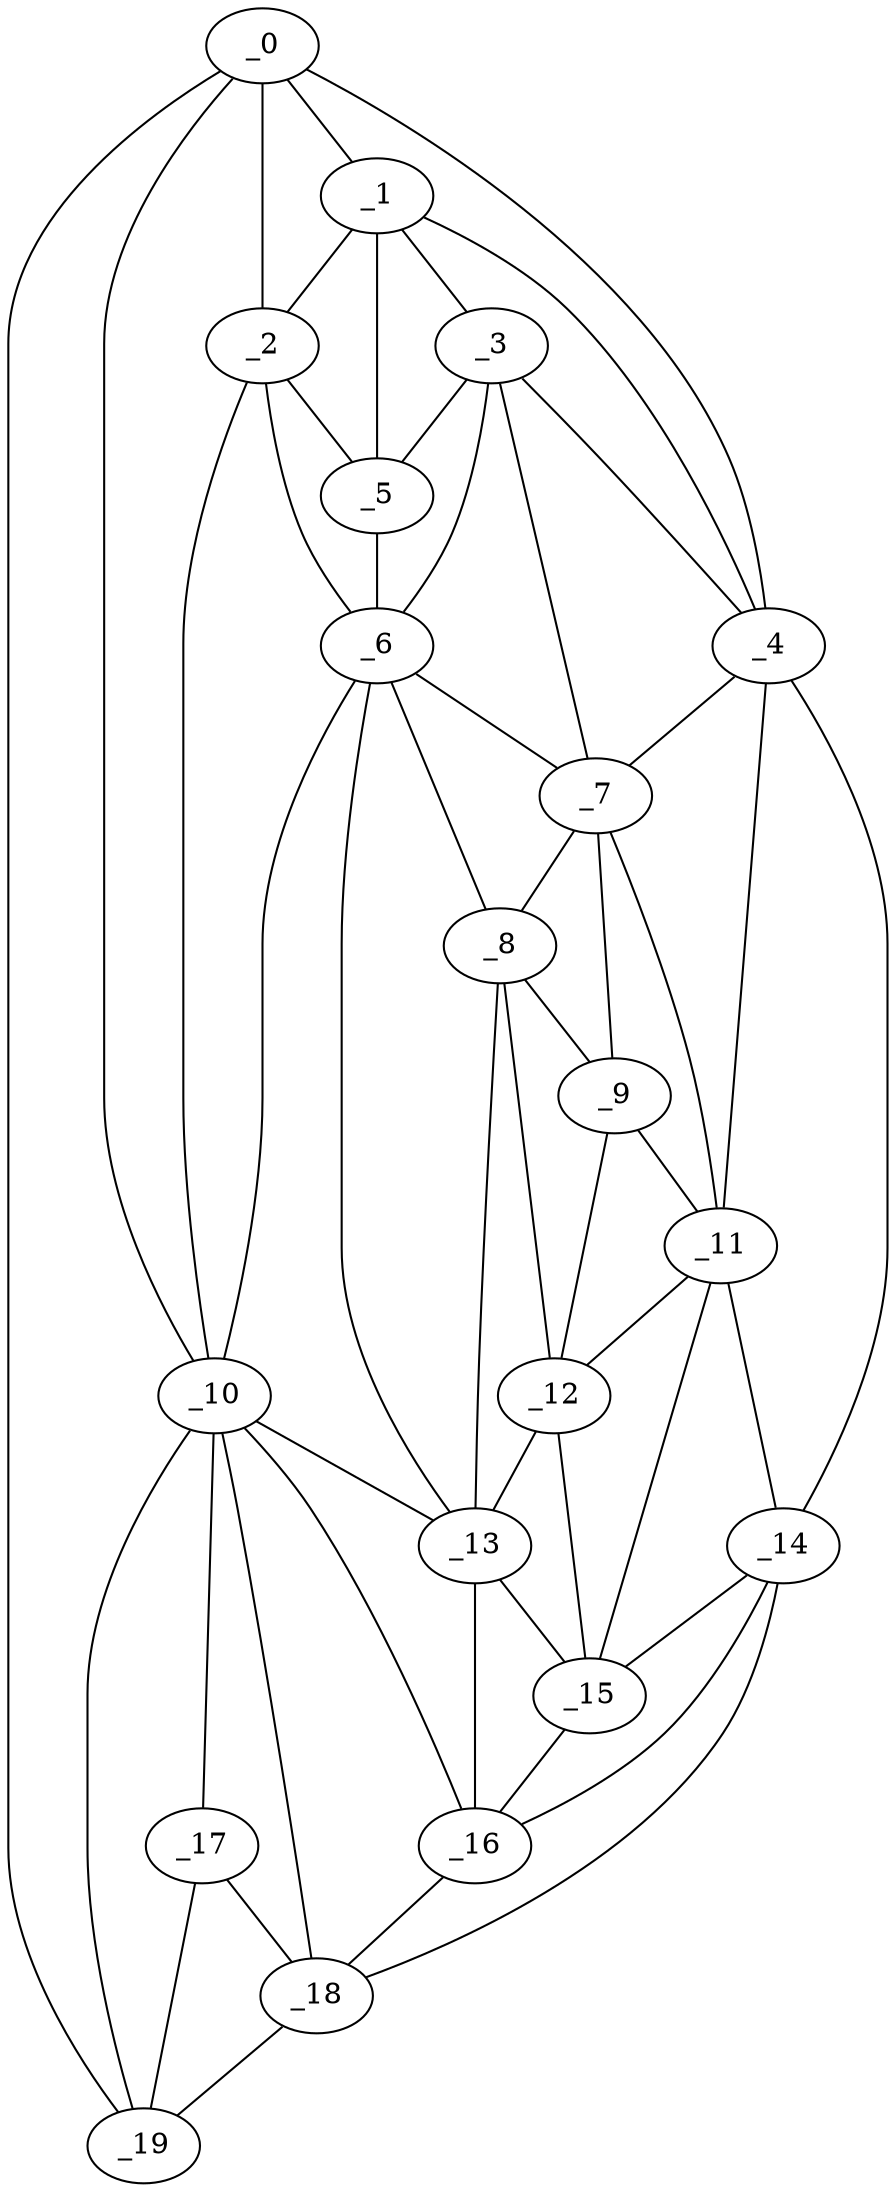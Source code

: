 graph "obj26__195.gxl" {
	_0	 [x=19,
		y=15];
	_1	 [x=27,
		y=53];
	_0 -- _1	 [valence=2];
	_2	 [x=30,
		y=48];
	_0 -- _2	 [valence=1];
	_4	 [x=31,
		y=78];
	_0 -- _4	 [valence=1];
	_10	 [x=72,
		y=53];
	_0 -- _10	 [valence=1];
	_19	 [x=111,
		y=16];
	_0 -- _19	 [valence=1];
	_1 -- _2	 [valence=1];
	_3	 [x=31,
		y=67];
	_1 -- _3	 [valence=2];
	_1 -- _4	 [valence=2];
	_5	 [x=33,
		y=59];
	_1 -- _5	 [valence=2];
	_2 -- _5	 [valence=2];
	_6	 [x=66,
		y=63];
	_2 -- _6	 [valence=1];
	_2 -- _10	 [valence=2];
	_3 -- _4	 [valence=2];
	_3 -- _5	 [valence=1];
	_3 -- _6	 [valence=2];
	_7	 [x=66,
		y=78];
	_3 -- _7	 [valence=2];
	_4 -- _7	 [valence=1];
	_11	 [x=72,
		y=85];
	_4 -- _11	 [valence=2];
	_14	 [x=105,
		y=106];
	_4 -- _14	 [valence=1];
	_5 -- _6	 [valence=1];
	_6 -- _7	 [valence=2];
	_8	 [x=71,
		y=69];
	_6 -- _8	 [valence=2];
	_6 -- _10	 [valence=2];
	_13	 [x=75,
		y=60];
	_6 -- _13	 [valence=1];
	_7 -- _8	 [valence=1];
	_9	 [x=71,
		y=77];
	_7 -- _9	 [valence=2];
	_7 -- _11	 [valence=2];
	_8 -- _9	 [valence=2];
	_12	 [x=74,
		y=73];
	_8 -- _12	 [valence=2];
	_8 -- _13	 [valence=2];
	_9 -- _11	 [valence=2];
	_9 -- _12	 [valence=2];
	_10 -- _13	 [valence=1];
	_16	 [x=107,
		y=53];
	_10 -- _16	 [valence=1];
	_17	 [x=109,
		y=24];
	_10 -- _17	 [valence=1];
	_18	 [x=110,
		y=31];
	_10 -- _18	 [valence=2];
	_10 -- _19	 [valence=2];
	_11 -- _12	 [valence=2];
	_11 -- _14	 [valence=1];
	_15	 [x=106,
		y=62];
	_11 -- _15	 [valence=1];
	_12 -- _13	 [valence=2];
	_12 -- _15	 [valence=1];
	_13 -- _15	 [valence=2];
	_13 -- _16	 [valence=2];
	_14 -- _15	 [valence=2];
	_14 -- _16	 [valence=1];
	_14 -- _18	 [valence=1];
	_15 -- _16	 [valence=1];
	_16 -- _18	 [valence=2];
	_17 -- _18	 [valence=2];
	_17 -- _19	 [valence=2];
	_18 -- _19	 [valence=1];
}
